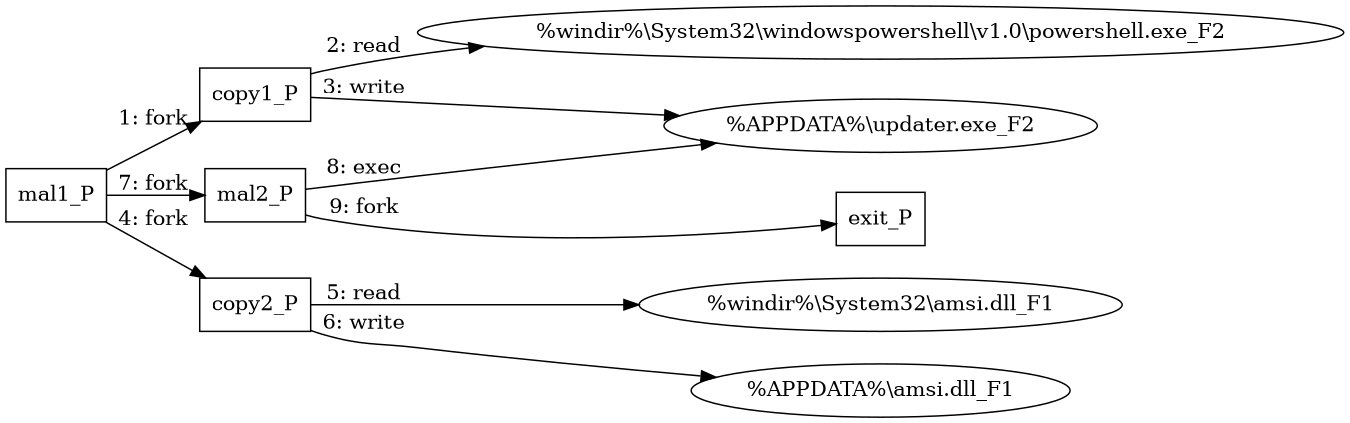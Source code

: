 digraph "T1574.001" {
rankdir="LR"
size="9"
fixedsize="false"
splines="true"
nodesep=0.3
ranksep=0
fontsize=10
overlap="scalexy"
engine= "neato"
	"mal1_P" [node_type=Process shape=box]
	"copy1_P" [node_type=Process shape=box]
	"copy2_P" [node_type=Process shape=box]
	"mal2_P" [node_type=Process shape=box]
	"exit_P" [node_type=Process shape=box]
	"\%windir%\\System32\\windowspowershell\\v1.0\\powershell.exe_F2" [node_type=File shape=ellipse]
	"\%APPDATA%\\updater.exe_F2" [node_type=File shape=ellipse]
	"\%windir%\\System32\\amsi.dll_F1" [node_type=File shape=ellipse]
	"\%APPDATA%\\amsi.dll_F1" [node_type=File shape=ellipse]
	"\%APPDATA%\\updater.exe_F2" [node_type=File shape=ellipse]
	"mal1_P" -> "copy1_P" [label="1: fork"]
	"copy1_P" -> "\%windir%\\System32\\windowspowershell\\v1.0\\powershell.exe_F2" [label="2: read"]
	"copy1_P" -> "\%APPDATA%\\updater.exe_F2" [label="3: write"]
	"mal1_P" -> "copy2_P" [label="4: fork"]
	"copy2_P" -> "\%windir%\\System32\\amsi.dll_F1" [label="5: read"]
	"copy2_P" -> "\%APPDATA%\\amsi.dll_F1" [label="6: write"]
	"mal1_P" -> "mal2_P" [label="7: fork"]
	"mal2_P" -> "\%APPDATA%\\updater.exe_F2" [label="8: exec"]
	"mal2_P" -> "exit_P" [label="9: fork"]
}
